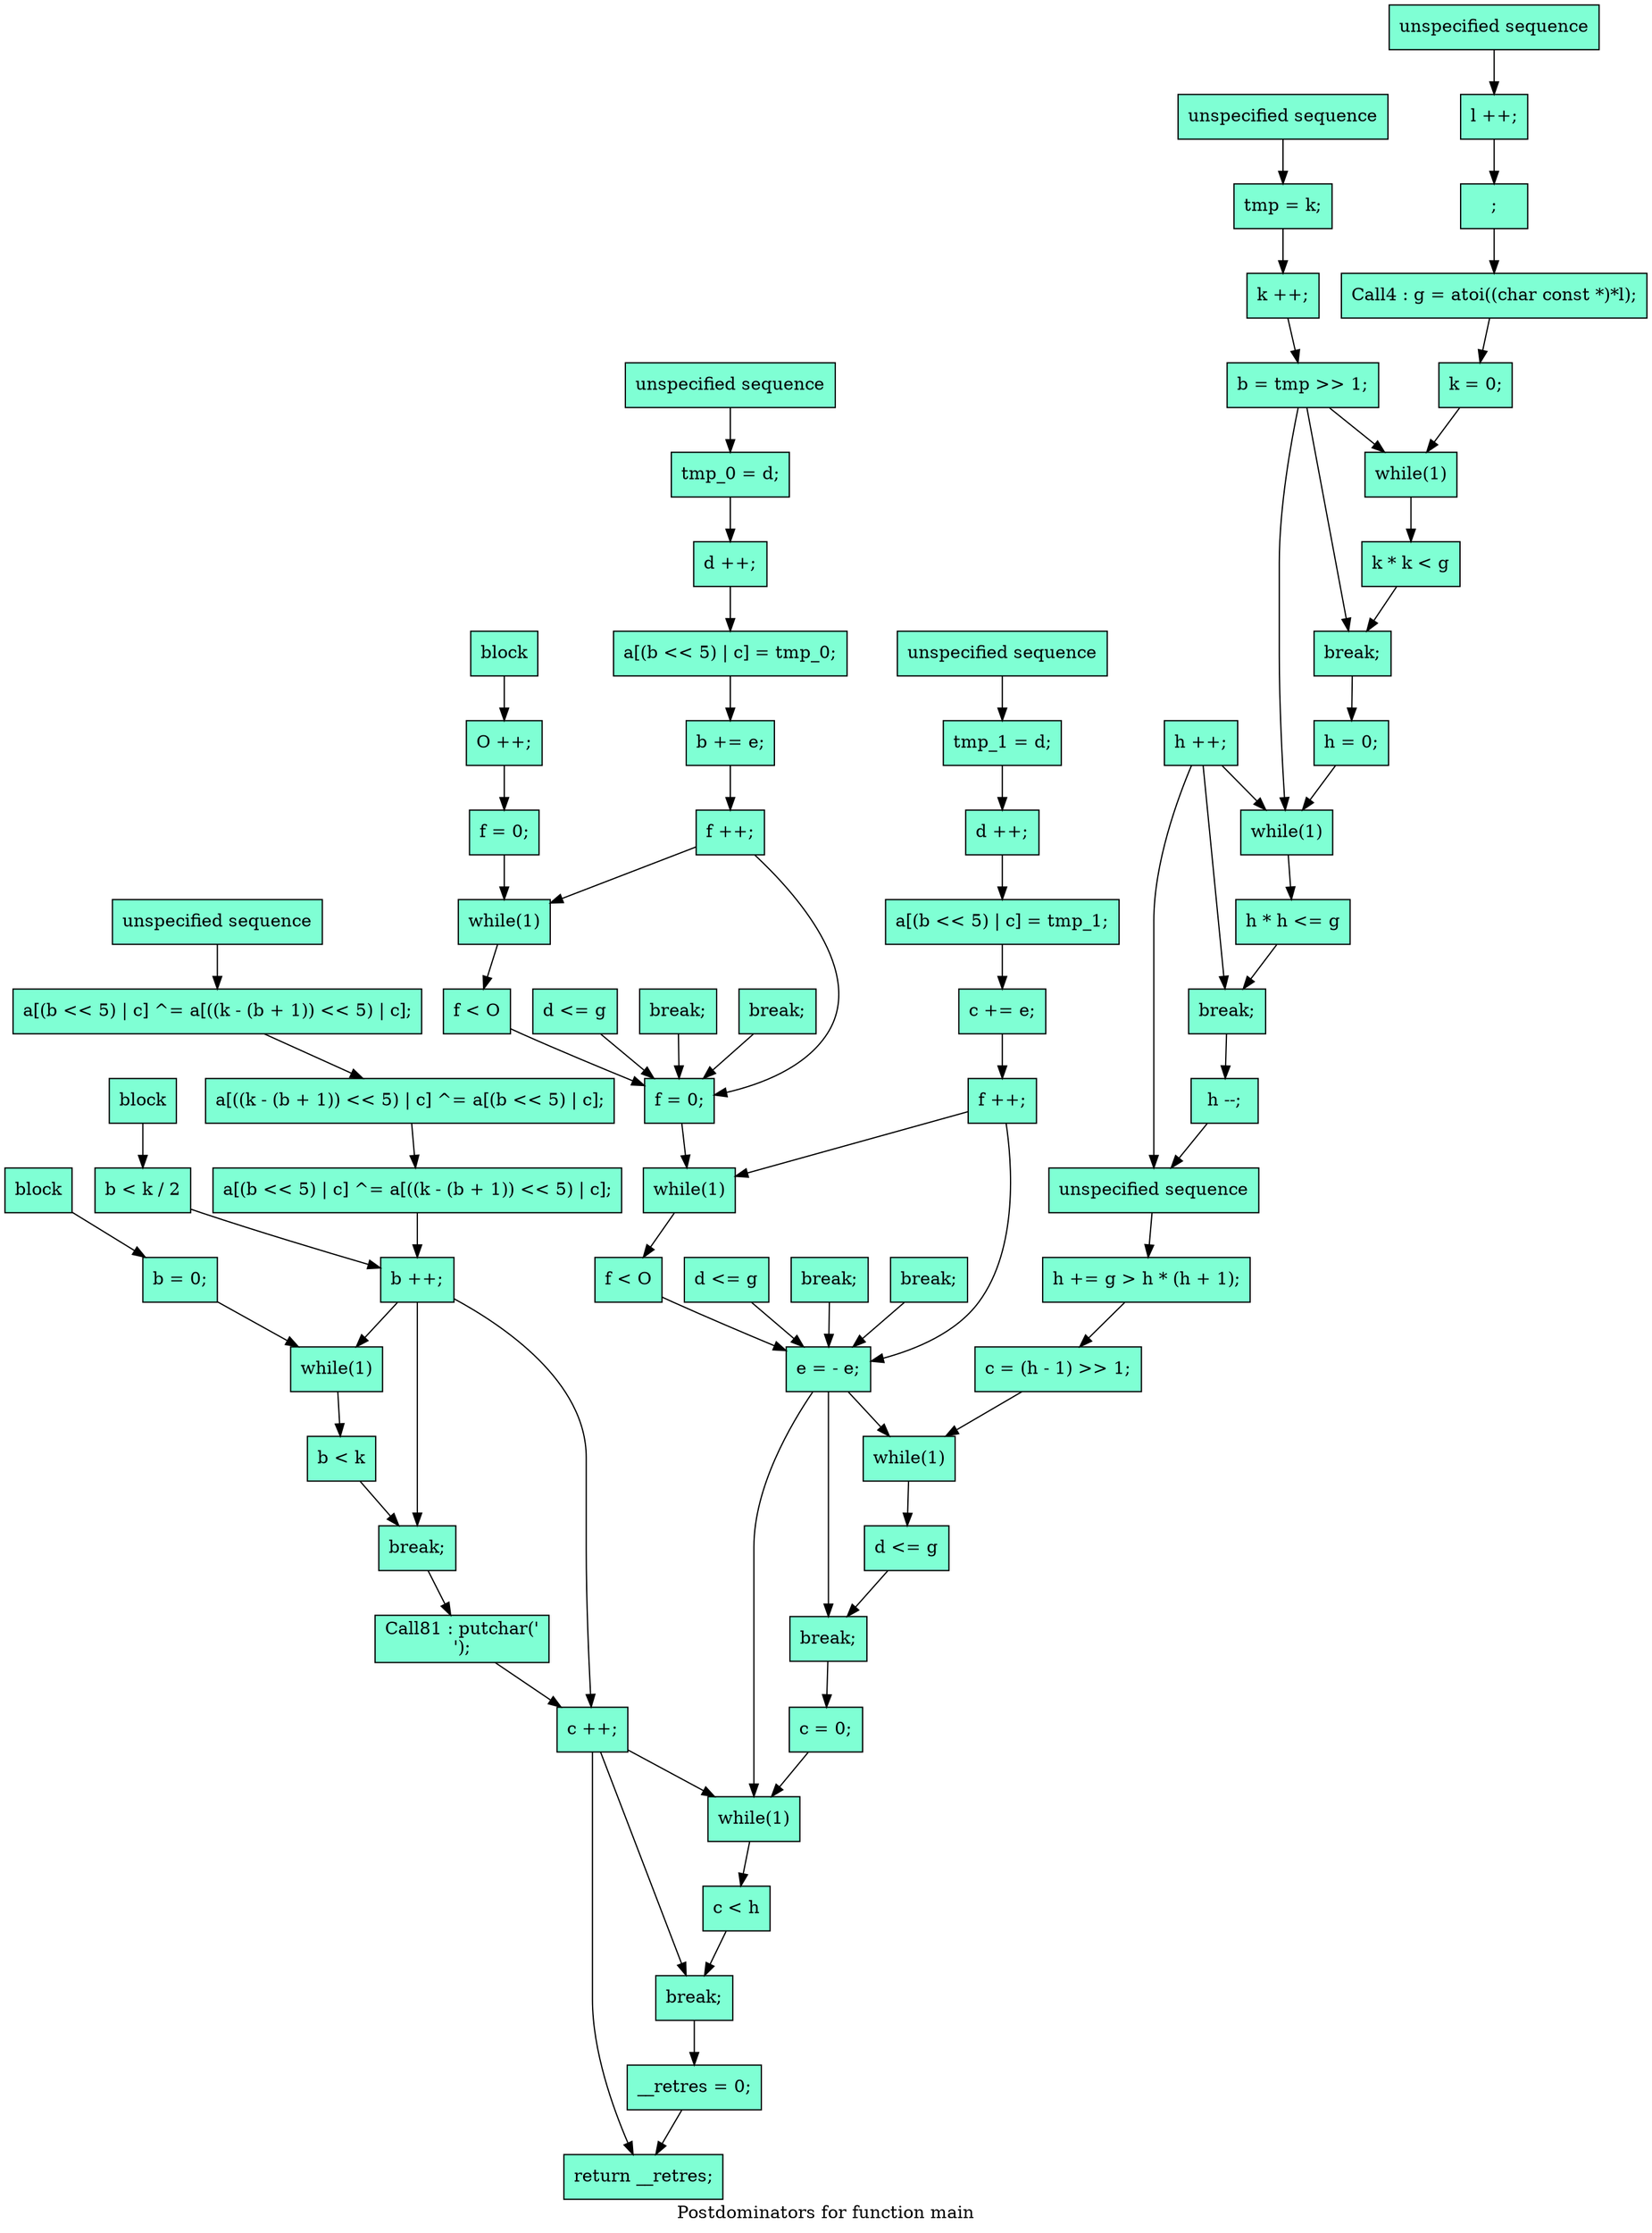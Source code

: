 digraph G {
  label="Postdominators for function main";
  node [style="filled", ];
  1 [label="unspecified sequence", shape=box, fillcolor="#7FFFD4", ];
  2 [label="l ++;", shape=box, fillcolor="#7FFFD4", ];
  3 [label=";", shape=box, fillcolor="#7FFFD4", ];
  4 [label="Call4 : g = atoi((char const *)*l);", shape=box,
     fillcolor="#7FFFD4", ];
  5 [label="k = 0;", shape=box, fillcolor="#7FFFD4", ];
  6 [label="while(1)", shape=box, fillcolor="#7FFFD4", ];
  8 [label="k * k < g", shape=box, fillcolor="#7FFFD4", ];
  9 [label="break;", shape=box, fillcolor="#7FFFD4", ];
  11 [label="unspecified sequence", shape=box, fillcolor="#7FFFD4", ];
  12 [label="tmp = k;", shape=box, fillcolor="#7FFFD4", ];
  13 [label="k ++;", shape=box, fillcolor="#7FFFD4", ];
  14 [label="b = tmp >> 1;", shape=box, fillcolor="#7FFFD4", ];
  15 [label="h = 0;", shape=box, fillcolor="#7FFFD4", ];
  16 [label="while(1)", shape=box, fillcolor="#7FFFD4", ];
  18 [label="h * h <= g", shape=box, fillcolor="#7FFFD4", ];
  19 [label="break;", shape=box, fillcolor="#7FFFD4", ];
  21 [label="h ++;", shape=box, fillcolor="#7FFFD4", ];
  22 [label="h --;", shape=box, fillcolor="#7FFFD4", ];
  23 [label="unspecified sequence", shape=box, fillcolor="#7FFFD4", ];
  24 [label="h += g > h * (h + 1);", shape=box, fillcolor="#7FFFD4", ];
  25 [label="c = (h - 1) >> 1;", shape=box, fillcolor="#7FFFD4", ];
  26 [label="while(1)", shape=box, fillcolor="#7FFFD4", ];
  28 [label="d <= g", shape=box, fillcolor="#7FFFD4", ];
  29 [label="break;", shape=box, fillcolor="#7FFFD4", ];
  30 [label="block", shape=box, fillcolor="#7FFFD4", ];
  31 [label="O ++;", shape=box, fillcolor="#7FFFD4", ];
  32 [label="f = 0;", shape=box, fillcolor="#7FFFD4", ];
  33 [label="while(1)", shape=box, fillcolor="#7FFFD4", ];
  35 [label="f < O", shape=box, fillcolor="#7FFFD4", ];
  37 [label="d <= g", shape=box, fillcolor="#7FFFD4", ];
  38 [label="break;", shape=box, fillcolor="#7FFFD4", ];
  39 [label="break;", shape=box, fillcolor="#7FFFD4", ];
  40 [label="unspecified sequence", shape=box, fillcolor="#7FFFD4", ];
  41 [label="tmp_0 = d;", shape=box, fillcolor="#7FFFD4", ];
  42 [label="d ++;", shape=box, fillcolor="#7FFFD4", ];
  43 [label="a[(b << 5) | c] = tmp_0;", shape=box, fillcolor="#7FFFD4", ];
  44 [label="b += e;", shape=box, fillcolor="#7FFFD4", ];
  45 [label="f ++;", shape=box, fillcolor="#7FFFD4", ];
  46 [label="f = 0;", shape=box, fillcolor="#7FFFD4", ];
  47 [label="while(1)", shape=box, fillcolor="#7FFFD4", ];
  49 [label="f < O", shape=box, fillcolor="#7FFFD4", ];
  51 [label="d <= g", shape=box, fillcolor="#7FFFD4", ];
  52 [label="break;", shape=box, fillcolor="#7FFFD4", ];
  53 [label="break;", shape=box, fillcolor="#7FFFD4", ];
  54 [label="unspecified sequence", shape=box, fillcolor="#7FFFD4", ];
  55 [label="tmp_1 = d;", shape=box, fillcolor="#7FFFD4", ];
  56 [label="d ++;", shape=box, fillcolor="#7FFFD4", ];
  57 [label="a[(b << 5) | c] = tmp_1;", shape=box, fillcolor="#7FFFD4", ];
  58 [label="c += e;", shape=box, fillcolor="#7FFFD4", ];
  59 [label="f ++;", shape=box, fillcolor="#7FFFD4", ];
  60 [label="e = - e;", shape=box, fillcolor="#7FFFD4", ];
  61 [label="c = 0;", shape=box, fillcolor="#7FFFD4", ];
  62 [label="while(1)", shape=box, fillcolor="#7FFFD4", ];
  64 [label="c < h", shape=box, fillcolor="#7FFFD4", ];
  65 [label="break;", shape=box, fillcolor="#7FFFD4", ];
  66 [label="block", shape=box, fillcolor="#7FFFD4", ];
  67 [label="b = 0;", shape=box, fillcolor="#7FFFD4", ];
  68 [label="while(1)", shape=box, fillcolor="#7FFFD4", ];
  70 [label="b < k", shape=box, fillcolor="#7FFFD4", ];
  71 [label="break;", shape=box, fillcolor="#7FFFD4", ];
  72 [label="block", shape=box, fillcolor="#7FFFD4", ];
  74 [label="b < k / 2", shape=box, fillcolor="#7FFFD4", ];
  75 [label="unspecified sequence", shape=box, fillcolor="#7FFFD4", ];
  76 [label="a[(b << 5) | c] ^= a[((k - (b + 1)) << 5) | c];", shape=box,
      fillcolor="#7FFFD4", ];
  77 [label="a[((k - (b + 1)) << 5) | c] ^= a[(b << 5) | c];", shape=box,
      fillcolor="#7FFFD4", ];
  78 [label="a[(b << 5) | c] ^= a[((k - (b + 1)) << 5) | c];", shape=box,
      fillcolor="#7FFFD4", ];
  80 [label="b ++;", shape=box, fillcolor="#7FFFD4", ];
  81 [label="Call81 : putchar('\n');", shape=box, fillcolor="#7FFFD4", ];
  82 [label="c ++;", shape=box, fillcolor="#7FFFD4", ];
  83 [label="__retres = 0;", shape=box, fillcolor="#7FFFD4", ];
  85 [label="return __retres;", shape=box, fillcolor="#7FFFD4", ];
  
  
  1 -> 2;
  2 -> 3;
  3 -> 4;
  4 -> 5;
  5 -> 6;
  6 -> 8;
  8 -> 9;
  9 -> 15;
  11 -> 12;
  12 -> 13;
  13 -> 14;
  14 -> 6;
  14 -> 9;
  14 -> 16;
  15 -> 16;
  16 -> 18;
  18 -> 19;
  19 -> 22;
  21 -> 16;
  21 -> 19;
  21 -> 23;
  22 -> 23;
  23 -> 24;
  24 -> 25;
  25 -> 26;
  26 -> 28;
  28 -> 29;
  29 -> 61;
  30 -> 31;
  31 -> 32;
  32 -> 33;
  33 -> 35;
  35 -> 46;
  37 -> 46;
  38 -> 46;
  39 -> 46;
  40 -> 41;
  41 -> 42;
  42 -> 43;
  43 -> 44;
  44 -> 45;
  45 -> 33;
  45 -> 46;
  46 -> 47;
  47 -> 49;
  49 -> 60;
  51 -> 60;
  52 -> 60;
  53 -> 60;
  54 -> 55;
  55 -> 56;
  56 -> 57;
  57 -> 58;
  58 -> 59;
  59 -> 47;
  59 -> 60;
  60 -> 26;
  60 -> 29;
  60 -> 62;
  61 -> 62;
  62 -> 64;
  64 -> 65;
  65 -> 83;
  66 -> 67;
  67 -> 68;
  68 -> 70;
  70 -> 71;
  71 -> 81;
  72 -> 74;
  74 -> 80;
  75 -> 76;
  76 -> 77;
  77 -> 78;
  78 -> 80;
  80 -> 68;
  80 -> 71;
  80 -> 82;
  81 -> 82;
  82 -> 62;
  82 -> 65;
  82 -> 85;
  83 -> 85;
  
  }